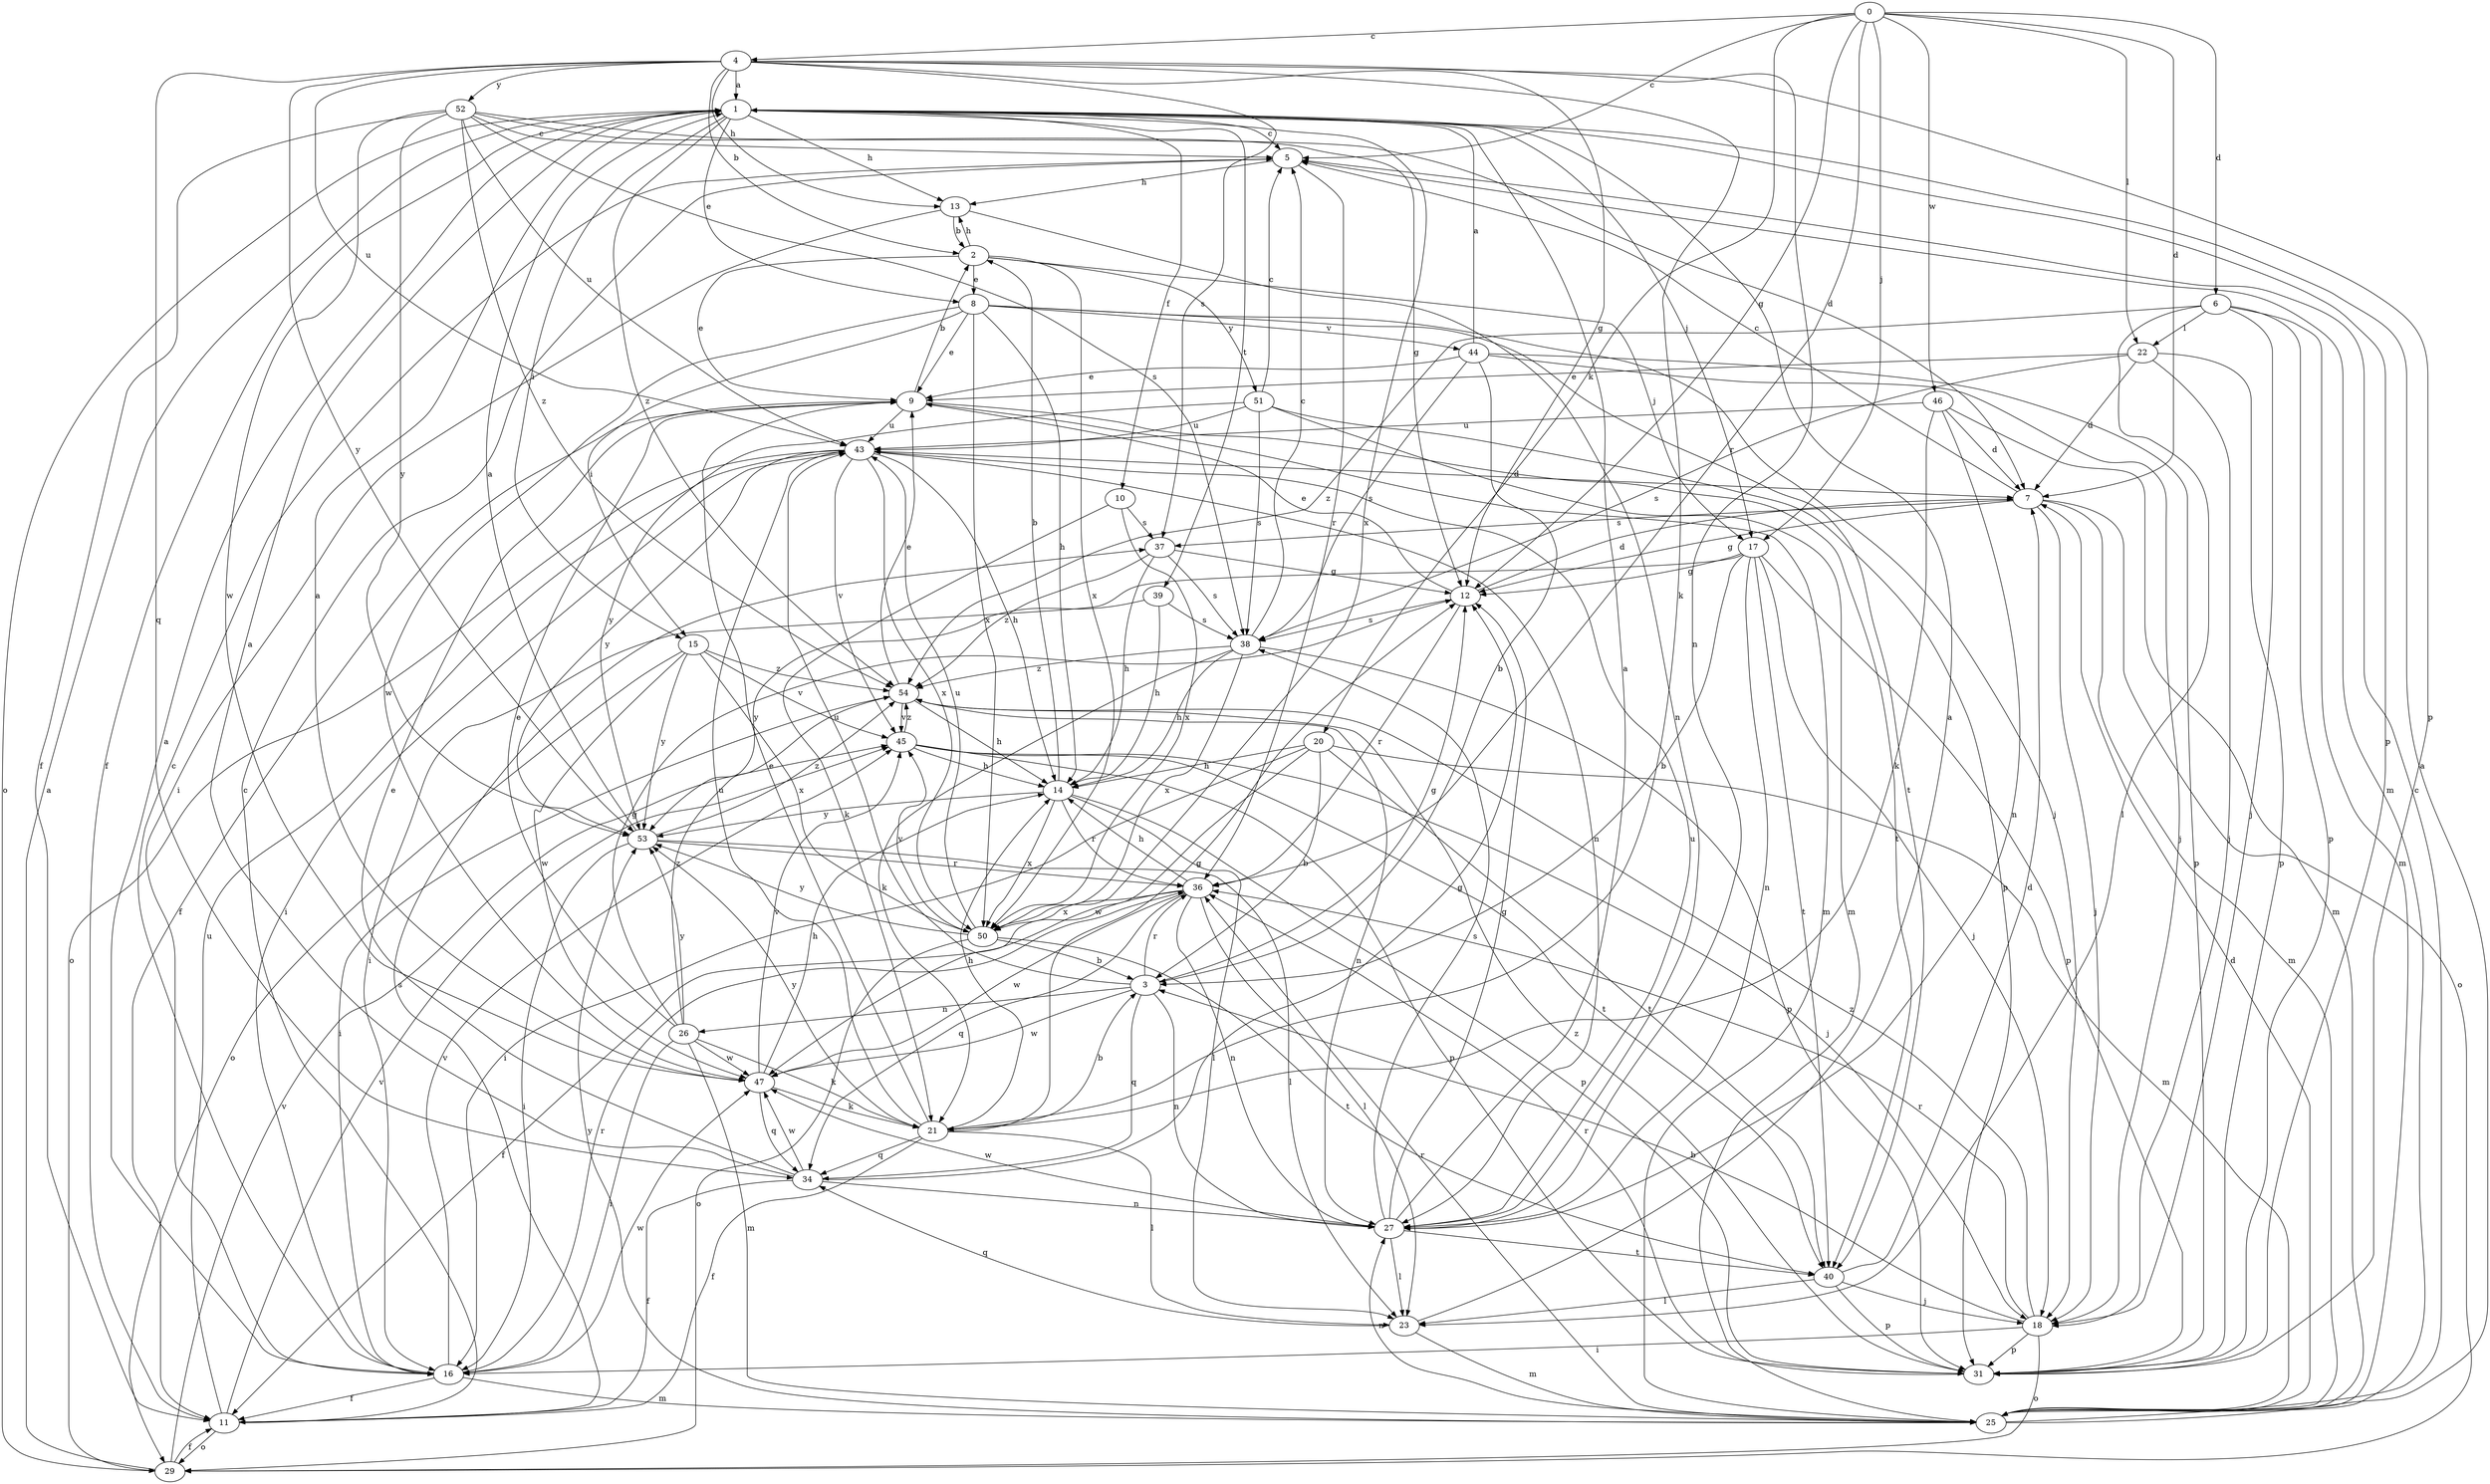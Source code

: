 strict digraph  {
0;
1;
2;
3;
4;
5;
6;
7;
8;
9;
10;
11;
12;
13;
14;
15;
16;
17;
18;
20;
21;
22;
23;
25;
26;
27;
29;
31;
34;
36;
37;
38;
39;
40;
43;
44;
45;
46;
47;
50;
51;
52;
53;
54;
0 -> 4  [label=c];
0 -> 5  [label=c];
0 -> 6  [label=d];
0 -> 7  [label=d];
0 -> 12  [label=g];
0 -> 17  [label=j];
0 -> 20  [label=k];
0 -> 22  [label=l];
0 -> 36  [label=r];
0 -> 46  [label=w];
1 -> 5  [label=c];
1 -> 8  [label=e];
1 -> 10  [label=f];
1 -> 11  [label=f];
1 -> 13  [label=h];
1 -> 15  [label=i];
1 -> 17  [label=j];
1 -> 29  [label=o];
1 -> 31  [label=p];
1 -> 39  [label=t];
1 -> 50  [label=x];
1 -> 54  [label=z];
2 -> 8  [label=e];
2 -> 9  [label=e];
2 -> 13  [label=h];
2 -> 17  [label=j];
2 -> 50  [label=x];
2 -> 51  [label=y];
3 -> 12  [label=g];
3 -> 26  [label=n];
3 -> 27  [label=n];
3 -> 34  [label=q];
3 -> 36  [label=r];
3 -> 43  [label=u];
3 -> 47  [label=w];
4 -> 1  [label=a];
4 -> 2  [label=b];
4 -> 12  [label=g];
4 -> 13  [label=h];
4 -> 21  [label=k];
4 -> 27  [label=n];
4 -> 31  [label=p];
4 -> 34  [label=q];
4 -> 37  [label=s];
4 -> 43  [label=u];
4 -> 52  [label=y];
4 -> 53  [label=y];
5 -> 13  [label=h];
5 -> 25  [label=m];
5 -> 36  [label=r];
6 -> 18  [label=j];
6 -> 22  [label=l];
6 -> 23  [label=l];
6 -> 25  [label=m];
6 -> 31  [label=p];
6 -> 54  [label=z];
7 -> 5  [label=c];
7 -> 12  [label=g];
7 -> 18  [label=j];
7 -> 25  [label=m];
7 -> 29  [label=o];
7 -> 37  [label=s];
8 -> 9  [label=e];
8 -> 14  [label=h];
8 -> 15  [label=i];
8 -> 18  [label=j];
8 -> 40  [label=t];
8 -> 44  [label=v];
8 -> 47  [label=w];
8 -> 50  [label=x];
9 -> 2  [label=b];
9 -> 11  [label=f];
9 -> 25  [label=m];
9 -> 40  [label=t];
9 -> 43  [label=u];
10 -> 21  [label=k];
10 -> 37  [label=s];
10 -> 50  [label=x];
11 -> 5  [label=c];
11 -> 29  [label=o];
11 -> 37  [label=s];
11 -> 43  [label=u];
11 -> 45  [label=v];
12 -> 7  [label=d];
12 -> 9  [label=e];
12 -> 36  [label=r];
12 -> 38  [label=s];
13 -> 2  [label=b];
13 -> 16  [label=i];
13 -> 27  [label=n];
14 -> 2  [label=b];
14 -> 23  [label=l];
14 -> 31  [label=p];
14 -> 36  [label=r];
14 -> 50  [label=x];
14 -> 53  [label=y];
15 -> 29  [label=o];
15 -> 45  [label=v];
15 -> 47  [label=w];
15 -> 50  [label=x];
15 -> 53  [label=y];
15 -> 54  [label=z];
16 -> 1  [label=a];
16 -> 5  [label=c];
16 -> 11  [label=f];
16 -> 25  [label=m];
16 -> 36  [label=r];
16 -> 45  [label=v];
16 -> 47  [label=w];
17 -> 3  [label=b];
17 -> 12  [label=g];
17 -> 16  [label=i];
17 -> 18  [label=j];
17 -> 27  [label=n];
17 -> 31  [label=p];
17 -> 40  [label=t];
18 -> 3  [label=b];
18 -> 16  [label=i];
18 -> 29  [label=o];
18 -> 31  [label=p];
18 -> 36  [label=r];
18 -> 54  [label=z];
20 -> 3  [label=b];
20 -> 14  [label=h];
20 -> 16  [label=i];
20 -> 25  [label=m];
20 -> 40  [label=t];
20 -> 47  [label=w];
21 -> 3  [label=b];
21 -> 9  [label=e];
21 -> 11  [label=f];
21 -> 12  [label=g];
21 -> 14  [label=h];
21 -> 23  [label=l];
21 -> 34  [label=q];
21 -> 43  [label=u];
21 -> 53  [label=y];
22 -> 7  [label=d];
22 -> 9  [label=e];
22 -> 18  [label=j];
22 -> 31  [label=p];
22 -> 38  [label=s];
23 -> 1  [label=a];
23 -> 25  [label=m];
23 -> 34  [label=q];
25 -> 1  [label=a];
25 -> 5  [label=c];
25 -> 7  [label=d];
25 -> 27  [label=n];
25 -> 36  [label=r];
25 -> 53  [label=y];
26 -> 9  [label=e];
26 -> 12  [label=g];
26 -> 16  [label=i];
26 -> 21  [label=k];
26 -> 25  [label=m];
26 -> 47  [label=w];
26 -> 53  [label=y];
26 -> 54  [label=z];
27 -> 1  [label=a];
27 -> 12  [label=g];
27 -> 23  [label=l];
27 -> 38  [label=s];
27 -> 40  [label=t];
27 -> 43  [label=u];
27 -> 47  [label=w];
29 -> 1  [label=a];
29 -> 11  [label=f];
29 -> 45  [label=v];
31 -> 36  [label=r];
31 -> 54  [label=z];
34 -> 1  [label=a];
34 -> 9  [label=e];
34 -> 11  [label=f];
34 -> 12  [label=g];
34 -> 27  [label=n];
34 -> 47  [label=w];
36 -> 11  [label=f];
36 -> 14  [label=h];
36 -> 23  [label=l];
36 -> 27  [label=n];
36 -> 34  [label=q];
36 -> 47  [label=w];
36 -> 50  [label=x];
37 -> 12  [label=g];
37 -> 14  [label=h];
37 -> 38  [label=s];
37 -> 54  [label=z];
38 -> 5  [label=c];
38 -> 14  [label=h];
38 -> 21  [label=k];
38 -> 31  [label=p];
38 -> 50  [label=x];
38 -> 54  [label=z];
39 -> 14  [label=h];
39 -> 38  [label=s];
39 -> 53  [label=y];
40 -> 7  [label=d];
40 -> 18  [label=j];
40 -> 23  [label=l];
40 -> 31  [label=p];
43 -> 7  [label=d];
43 -> 14  [label=h];
43 -> 16  [label=i];
43 -> 27  [label=n];
43 -> 29  [label=o];
43 -> 45  [label=v];
43 -> 50  [label=x];
43 -> 53  [label=y];
44 -> 1  [label=a];
44 -> 3  [label=b];
44 -> 9  [label=e];
44 -> 18  [label=j];
44 -> 31  [label=p];
44 -> 38  [label=s];
45 -> 14  [label=h];
45 -> 18  [label=j];
45 -> 31  [label=p];
45 -> 40  [label=t];
45 -> 54  [label=z];
46 -> 7  [label=d];
46 -> 21  [label=k];
46 -> 25  [label=m];
46 -> 27  [label=n];
46 -> 43  [label=u];
47 -> 1  [label=a];
47 -> 14  [label=h];
47 -> 21  [label=k];
47 -> 34  [label=q];
47 -> 45  [label=v];
50 -> 3  [label=b];
50 -> 29  [label=o];
50 -> 40  [label=t];
50 -> 43  [label=u];
50 -> 45  [label=v];
50 -> 53  [label=y];
51 -> 5  [label=c];
51 -> 25  [label=m];
51 -> 31  [label=p];
51 -> 38  [label=s];
51 -> 43  [label=u];
51 -> 53  [label=y];
52 -> 5  [label=c];
52 -> 7  [label=d];
52 -> 11  [label=f];
52 -> 12  [label=g];
52 -> 38  [label=s];
52 -> 43  [label=u];
52 -> 47  [label=w];
52 -> 53  [label=y];
52 -> 54  [label=z];
53 -> 1  [label=a];
53 -> 16  [label=i];
53 -> 23  [label=l];
53 -> 36  [label=r];
53 -> 54  [label=z];
54 -> 9  [label=e];
54 -> 14  [label=h];
54 -> 16  [label=i];
54 -> 27  [label=n];
54 -> 45  [label=v];
}
